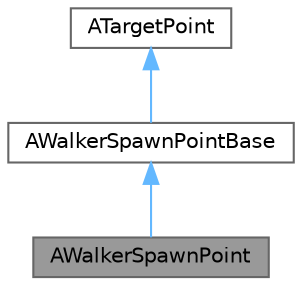 digraph "AWalkerSpawnPoint"
{
 // INTERACTIVE_SVG=YES
 // LATEX_PDF_SIZE
  bgcolor="transparent";
  edge [fontname=Helvetica,fontsize=10,labelfontname=Helvetica,labelfontsize=10];
  node [fontname=Helvetica,fontsize=10,shape=box,height=0.2,width=0.4];
  Node1 [id="Node000001",label="AWalkerSpawnPoint",height=0.2,width=0.4,color="gray40", fillcolor="grey60", style="filled", fontcolor="black",tooltip="Used to set spawner locations for walkers in the level."];
  Node2 -> Node1 [id="edge1_Node000001_Node000002",dir="back",color="steelblue1",style="solid",tooltip=" "];
  Node2 [id="Node000002",label="AWalkerSpawnPointBase",height=0.2,width=0.4,color="gray40", fillcolor="white", style="filled",URL="$df/d0d/classAWalkerSpawnPointBase.html",tooltip="Base class for spawner locations for walkers."];
  Node3 -> Node2 [id="edge2_Node000002_Node000003",dir="back",color="steelblue1",style="solid",tooltip=" "];
  Node3 [id="Node000003",label="ATargetPoint",height=0.2,width=0.4,color="gray40", fillcolor="white", style="filled",URL="$dd/ded/classATargetPoint.html",tooltip=" "];
}
